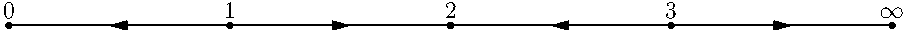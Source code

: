 size(16cm,0,IgnoreAspect);
dot("$0$",(0,0),N);
dot("$1$",(2,0),N);
dot("$2$",(4,0),N);
dot("$3$",(6,0),N);
dot("$\infty$",(8,0),N);
draw((2,0)--(0,0),MidArrow);
draw((2,0)--(4,0),MidArrow);
draw((6,0)--(4,0),MidArrow);
draw((6,0)--(8,0),MidArrow);
